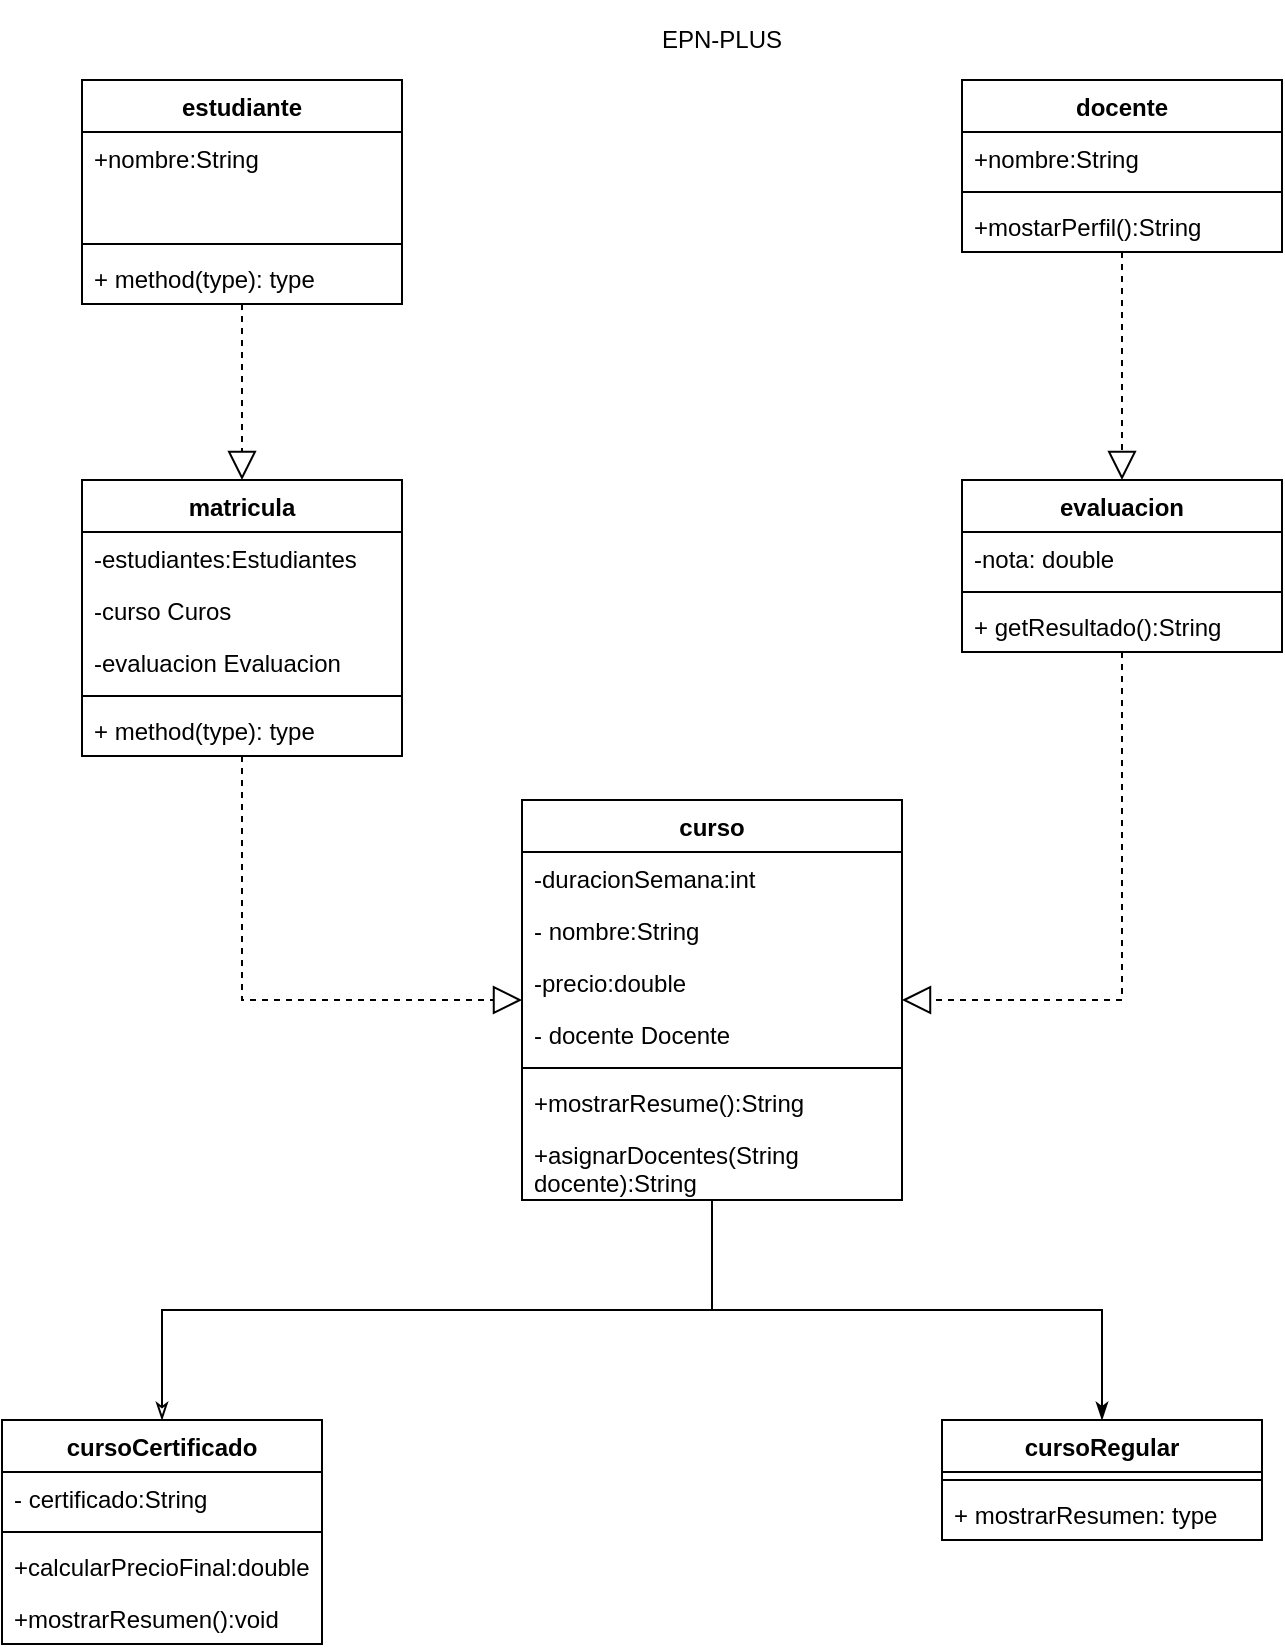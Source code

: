 <mxfile version="27.0.9">
  <diagram name="Página-1" id="wIP9r9CqLE_wxT0wXTd2">
    <mxGraphModel dx="690" dy="832" grid="1" gridSize="10" guides="1" tooltips="1" connect="1" arrows="1" fold="1" page="1" pageScale="1" pageWidth="827" pageHeight="1169" math="0" shadow="0">
      <root>
        <mxCell id="0" />
        <mxCell id="1" parent="0" />
        <mxCell id="U0l8KFGR6Ix2r8cF0inP-32" value="curso" style="swimlane;fontStyle=1;align=center;verticalAlign=top;childLayout=stackLayout;horizontal=1;startSize=26;horizontalStack=0;resizeParent=1;resizeParentMax=0;resizeLast=0;collapsible=1;marginBottom=0;whiteSpace=wrap;html=1;" vertex="1" parent="1">
          <mxGeometry x="300" y="440" width="190" height="200" as="geometry">
            <mxRectangle x="280" y="440" width="70" height="30" as="alternateBounds" />
          </mxGeometry>
        </mxCell>
        <mxCell id="U0l8KFGR6Ix2r8cF0inP-66" value="-duracionSemana:int" style="text;strokeColor=none;fillColor=none;align=left;verticalAlign=top;spacingLeft=4;spacingRight=4;overflow=hidden;rotatable=0;points=[[0,0.5],[1,0.5]];portConstraint=eastwest;whiteSpace=wrap;html=1;" vertex="1" parent="U0l8KFGR6Ix2r8cF0inP-32">
          <mxGeometry y="26" width="190" height="26" as="geometry" />
        </mxCell>
        <mxCell id="U0l8KFGR6Ix2r8cF0inP-63" value="- nombre:String" style="text;strokeColor=none;fillColor=none;align=left;verticalAlign=top;spacingLeft=4;spacingRight=4;overflow=hidden;rotatable=0;points=[[0,0.5],[1,0.5]];portConstraint=eastwest;whiteSpace=wrap;html=1;" vertex="1" parent="U0l8KFGR6Ix2r8cF0inP-32">
          <mxGeometry y="52" width="190" height="26" as="geometry" />
        </mxCell>
        <mxCell id="U0l8KFGR6Ix2r8cF0inP-67" value="-precio:double" style="text;strokeColor=none;fillColor=none;align=left;verticalAlign=top;spacingLeft=4;spacingRight=4;overflow=hidden;rotatable=0;points=[[0,0.5],[1,0.5]];portConstraint=eastwest;whiteSpace=wrap;html=1;" vertex="1" parent="U0l8KFGR6Ix2r8cF0inP-32">
          <mxGeometry y="78" width="190" height="26" as="geometry" />
        </mxCell>
        <mxCell id="U0l8KFGR6Ix2r8cF0inP-78" value="- docente Docente" style="text;strokeColor=none;fillColor=none;align=left;verticalAlign=top;spacingLeft=4;spacingRight=4;overflow=hidden;rotatable=0;points=[[0,0.5],[1,0.5]];portConstraint=eastwest;whiteSpace=wrap;html=1;" vertex="1" parent="U0l8KFGR6Ix2r8cF0inP-32">
          <mxGeometry y="104" width="190" height="26" as="geometry" />
        </mxCell>
        <mxCell id="U0l8KFGR6Ix2r8cF0inP-34" value="" style="line;strokeWidth=1;fillColor=none;align=left;verticalAlign=middle;spacingTop=-1;spacingLeft=3;spacingRight=3;rotatable=0;labelPosition=right;points=[];portConstraint=eastwest;strokeColor=inherit;" vertex="1" parent="U0l8KFGR6Ix2r8cF0inP-32">
          <mxGeometry y="130" width="190" height="8" as="geometry" />
        </mxCell>
        <mxCell id="U0l8KFGR6Ix2r8cF0inP-35" value="+mostrarResume():String" style="text;strokeColor=none;fillColor=none;align=left;verticalAlign=top;spacingLeft=4;spacingRight=4;overflow=hidden;rotatable=0;points=[[0,0.5],[1,0.5]];portConstraint=eastwest;whiteSpace=wrap;html=1;" vertex="1" parent="U0l8KFGR6Ix2r8cF0inP-32">
          <mxGeometry y="138" width="190" height="26" as="geometry" />
        </mxCell>
        <mxCell id="U0l8KFGR6Ix2r8cF0inP-79" value="+asignarDocentes(String docente):String" style="text;strokeColor=none;fillColor=none;align=left;verticalAlign=top;spacingLeft=4;spacingRight=4;overflow=hidden;rotatable=0;points=[[0,0.5],[1,0.5]];portConstraint=eastwest;whiteSpace=wrap;html=1;" vertex="1" parent="U0l8KFGR6Ix2r8cF0inP-32">
          <mxGeometry y="164" width="190" height="36" as="geometry" />
        </mxCell>
        <mxCell id="U0l8KFGR6Ix2r8cF0inP-36" value="EPN-PLUS" style="text;html=1;align=center;verticalAlign=middle;whiteSpace=wrap;rounded=0;" vertex="1" parent="1">
          <mxGeometry x="260" y="40" width="280" height="40" as="geometry" />
        </mxCell>
        <mxCell id="U0l8KFGR6Ix2r8cF0inP-69" style="edgeStyle=orthogonalEdgeStyle;rounded=0;orthogonalLoop=1;jettySize=auto;html=1;exitX=0.5;exitY=0;exitDx=0;exitDy=0;entryX=0.5;entryY=1;entryDx=0;entryDy=0;startArrow=classicThin;startFill=0;endArrow=none;" edge="1" parent="1" source="U0l8KFGR6Ix2r8cF0inP-37" target="U0l8KFGR6Ix2r8cF0inP-32">
          <mxGeometry relative="1" as="geometry" />
        </mxCell>
        <mxCell id="U0l8KFGR6Ix2r8cF0inP-37" value="cursoCertificado" style="swimlane;fontStyle=1;align=center;verticalAlign=top;childLayout=stackLayout;horizontal=1;startSize=26;horizontalStack=0;resizeParent=1;resizeParentMax=0;resizeLast=0;collapsible=1;marginBottom=0;whiteSpace=wrap;html=1;" vertex="1" parent="1">
          <mxGeometry x="40" y="750" width="160" height="112" as="geometry" />
        </mxCell>
        <mxCell id="U0l8KFGR6Ix2r8cF0inP-38" value="- certificado:String" style="text;strokeColor=none;fillColor=none;align=left;verticalAlign=top;spacingLeft=4;spacingRight=4;overflow=hidden;rotatable=0;points=[[0,0.5],[1,0.5]];portConstraint=eastwest;whiteSpace=wrap;html=1;" vertex="1" parent="U0l8KFGR6Ix2r8cF0inP-37">
          <mxGeometry y="26" width="160" height="26" as="geometry" />
        </mxCell>
        <mxCell id="U0l8KFGR6Ix2r8cF0inP-39" value="" style="line;strokeWidth=1;fillColor=none;align=left;verticalAlign=middle;spacingTop=-1;spacingLeft=3;spacingRight=3;rotatable=0;labelPosition=right;points=[];portConstraint=eastwest;strokeColor=inherit;" vertex="1" parent="U0l8KFGR6Ix2r8cF0inP-37">
          <mxGeometry y="52" width="160" height="8" as="geometry" />
        </mxCell>
        <mxCell id="U0l8KFGR6Ix2r8cF0inP-40" value="+calcularPrecioFinal:double" style="text;strokeColor=none;fillColor=none;align=left;verticalAlign=top;spacingLeft=4;spacingRight=4;overflow=hidden;rotatable=0;points=[[0,0.5],[1,0.5]];portConstraint=eastwest;whiteSpace=wrap;html=1;" vertex="1" parent="U0l8KFGR6Ix2r8cF0inP-37">
          <mxGeometry y="60" width="160" height="26" as="geometry" />
        </mxCell>
        <mxCell id="U0l8KFGR6Ix2r8cF0inP-77" value="+mostrarResumen():void" style="text;strokeColor=none;fillColor=none;align=left;verticalAlign=top;spacingLeft=4;spacingRight=4;overflow=hidden;rotatable=0;points=[[0,0.5],[1,0.5]];portConstraint=eastwest;whiteSpace=wrap;html=1;" vertex="1" parent="U0l8KFGR6Ix2r8cF0inP-37">
          <mxGeometry y="86" width="160" height="26" as="geometry" />
        </mxCell>
        <mxCell id="U0l8KFGR6Ix2r8cF0inP-70" style="edgeStyle=orthogonalEdgeStyle;rounded=0;orthogonalLoop=1;jettySize=auto;html=1;exitX=0.5;exitY=0;exitDx=0;exitDy=0;entryX=0.5;entryY=1;entryDx=0;entryDy=0;endArrow=none;startFill=1;startArrow=classicThin;" edge="1" parent="1" source="U0l8KFGR6Ix2r8cF0inP-41" target="U0l8KFGR6Ix2r8cF0inP-32">
          <mxGeometry relative="1" as="geometry" />
        </mxCell>
        <mxCell id="U0l8KFGR6Ix2r8cF0inP-41" value="cursoRegular" style="swimlane;fontStyle=1;align=center;verticalAlign=top;childLayout=stackLayout;horizontal=1;startSize=26;horizontalStack=0;resizeParent=1;resizeParentMax=0;resizeLast=0;collapsible=1;marginBottom=0;whiteSpace=wrap;html=1;" vertex="1" parent="1">
          <mxGeometry x="510" y="750" width="160" height="60" as="geometry" />
        </mxCell>
        <mxCell id="U0l8KFGR6Ix2r8cF0inP-43" value="" style="line;strokeWidth=1;fillColor=none;align=left;verticalAlign=middle;spacingTop=-1;spacingLeft=3;spacingRight=3;rotatable=0;labelPosition=right;points=[];portConstraint=eastwest;strokeColor=inherit;" vertex="1" parent="U0l8KFGR6Ix2r8cF0inP-41">
          <mxGeometry y="26" width="160" height="8" as="geometry" />
        </mxCell>
        <mxCell id="U0l8KFGR6Ix2r8cF0inP-44" value="+ mostrarResumen: type" style="text;strokeColor=none;fillColor=none;align=left;verticalAlign=top;spacingLeft=4;spacingRight=4;overflow=hidden;rotatable=0;points=[[0,0.5],[1,0.5]];portConstraint=eastwest;whiteSpace=wrap;html=1;" vertex="1" parent="U0l8KFGR6Ix2r8cF0inP-41">
          <mxGeometry y="34" width="160" height="26" as="geometry" />
        </mxCell>
        <mxCell id="U0l8KFGR6Ix2r8cF0inP-46" value="docente" style="swimlane;fontStyle=1;align=center;verticalAlign=top;childLayout=stackLayout;horizontal=1;startSize=26;horizontalStack=0;resizeParent=1;resizeParentMax=0;resizeLast=0;collapsible=1;marginBottom=0;whiteSpace=wrap;html=1;" vertex="1" parent="1">
          <mxGeometry x="520" y="80" width="160" height="86" as="geometry">
            <mxRectangle x="520" y="80" width="90" height="30" as="alternateBounds" />
          </mxGeometry>
        </mxCell>
        <mxCell id="U0l8KFGR6Ix2r8cF0inP-47" value="+nombre:String" style="text;strokeColor=none;fillColor=none;align=left;verticalAlign=top;spacingLeft=4;spacingRight=4;overflow=hidden;rotatable=0;points=[[0,0.5],[1,0.5]];portConstraint=eastwest;whiteSpace=wrap;html=1;" vertex="1" parent="U0l8KFGR6Ix2r8cF0inP-46">
          <mxGeometry y="26" width="160" height="26" as="geometry" />
        </mxCell>
        <mxCell id="U0l8KFGR6Ix2r8cF0inP-48" value="" style="line;strokeWidth=1;fillColor=none;align=left;verticalAlign=middle;spacingTop=-1;spacingLeft=3;spacingRight=3;rotatable=0;labelPosition=right;points=[];portConstraint=eastwest;strokeColor=inherit;" vertex="1" parent="U0l8KFGR6Ix2r8cF0inP-46">
          <mxGeometry y="52" width="160" height="8" as="geometry" />
        </mxCell>
        <mxCell id="U0l8KFGR6Ix2r8cF0inP-49" value="+mostarPerfil():String" style="text;strokeColor=none;fillColor=none;align=left;verticalAlign=top;spacingLeft=4;spacingRight=4;overflow=hidden;rotatable=0;points=[[0,0.5],[1,0.5]];portConstraint=eastwest;whiteSpace=wrap;html=1;" vertex="1" parent="U0l8KFGR6Ix2r8cF0inP-46">
          <mxGeometry y="60" width="160" height="26" as="geometry" />
        </mxCell>
        <mxCell id="U0l8KFGR6Ix2r8cF0inP-50" value="estudiante" style="swimlane;fontStyle=1;align=center;verticalAlign=top;childLayout=stackLayout;horizontal=1;startSize=26;horizontalStack=0;resizeParent=1;resizeParentMax=0;resizeLast=0;collapsible=1;marginBottom=0;whiteSpace=wrap;html=1;" vertex="1" parent="1">
          <mxGeometry x="80" y="80" width="160" height="112" as="geometry">
            <mxRectangle x="80" y="80" width="100" height="30" as="alternateBounds" />
          </mxGeometry>
        </mxCell>
        <mxCell id="U0l8KFGR6Ix2r8cF0inP-51" value="+nombre:String" style="text;strokeColor=none;fillColor=none;align=left;verticalAlign=top;spacingLeft=4;spacingRight=4;overflow=hidden;rotatable=0;points=[[0,0.5],[1,0.5]];portConstraint=eastwest;whiteSpace=wrap;html=1;" vertex="1" parent="U0l8KFGR6Ix2r8cF0inP-50">
          <mxGeometry y="26" width="160" height="26" as="geometry" />
        </mxCell>
        <mxCell id="U0l8KFGR6Ix2r8cF0inP-71" style="text;strokeColor=none;fillColor=none;align=left;verticalAlign=top;spacingLeft=4;spacingRight=4;overflow=hidden;rotatable=0;points=[[0,0.5],[1,0.5]];portConstraint=eastwest;whiteSpace=wrap;html=1;" vertex="1" parent="U0l8KFGR6Ix2r8cF0inP-50">
          <mxGeometry y="52" width="160" height="26" as="geometry" />
        </mxCell>
        <mxCell id="U0l8KFGR6Ix2r8cF0inP-52" value="" style="line;strokeWidth=1;fillColor=none;align=left;verticalAlign=middle;spacingTop=-1;spacingLeft=3;spacingRight=3;rotatable=0;labelPosition=right;points=[];portConstraint=eastwest;strokeColor=inherit;" vertex="1" parent="U0l8KFGR6Ix2r8cF0inP-50">
          <mxGeometry y="78" width="160" height="8" as="geometry" />
        </mxCell>
        <mxCell id="U0l8KFGR6Ix2r8cF0inP-53" value="+ method(type): type" style="text;strokeColor=none;fillColor=none;align=left;verticalAlign=top;spacingLeft=4;spacingRight=4;overflow=hidden;rotatable=0;points=[[0,0.5],[1,0.5]];portConstraint=eastwest;whiteSpace=wrap;html=1;" vertex="1" parent="U0l8KFGR6Ix2r8cF0inP-50">
          <mxGeometry y="86" width="160" height="26" as="geometry" />
        </mxCell>
        <mxCell id="U0l8KFGR6Ix2r8cF0inP-54" value="matricula" style="swimlane;fontStyle=1;align=center;verticalAlign=top;childLayout=stackLayout;horizontal=1;startSize=26;horizontalStack=0;resizeParent=1;resizeParentMax=0;resizeLast=0;collapsible=1;marginBottom=0;whiteSpace=wrap;html=1;" vertex="1" parent="1">
          <mxGeometry x="80" y="280" width="160" height="138" as="geometry">
            <mxRectangle x="80" y="280" width="90" height="30" as="alternateBounds" />
          </mxGeometry>
        </mxCell>
        <mxCell id="U0l8KFGR6Ix2r8cF0inP-55" value="-estudiantes:Estudiantes" style="text;strokeColor=none;fillColor=none;align=left;verticalAlign=top;spacingLeft=4;spacingRight=4;overflow=hidden;rotatable=0;points=[[0,0.5],[1,0.5]];portConstraint=eastwest;whiteSpace=wrap;html=1;" vertex="1" parent="U0l8KFGR6Ix2r8cF0inP-54">
          <mxGeometry y="26" width="160" height="26" as="geometry" />
        </mxCell>
        <mxCell id="U0l8KFGR6Ix2r8cF0inP-80" value="-curso Curos" style="text;strokeColor=none;fillColor=none;align=left;verticalAlign=top;spacingLeft=4;spacingRight=4;overflow=hidden;rotatable=0;points=[[0,0.5],[1,0.5]];portConstraint=eastwest;whiteSpace=wrap;html=1;" vertex="1" parent="U0l8KFGR6Ix2r8cF0inP-54">
          <mxGeometry y="52" width="160" height="26" as="geometry" />
        </mxCell>
        <mxCell id="U0l8KFGR6Ix2r8cF0inP-81" value="-evaluacion Evaluacion" style="text;strokeColor=none;fillColor=none;align=left;verticalAlign=top;spacingLeft=4;spacingRight=4;overflow=hidden;rotatable=0;points=[[0,0.5],[1,0.5]];portConstraint=eastwest;whiteSpace=wrap;html=1;" vertex="1" parent="U0l8KFGR6Ix2r8cF0inP-54">
          <mxGeometry y="78" width="160" height="26" as="geometry" />
        </mxCell>
        <mxCell id="U0l8KFGR6Ix2r8cF0inP-56" value="" style="line;strokeWidth=1;fillColor=none;align=left;verticalAlign=middle;spacingTop=-1;spacingLeft=3;spacingRight=3;rotatable=0;labelPosition=right;points=[];portConstraint=eastwest;strokeColor=inherit;" vertex="1" parent="U0l8KFGR6Ix2r8cF0inP-54">
          <mxGeometry y="104" width="160" height="8" as="geometry" />
        </mxCell>
        <mxCell id="U0l8KFGR6Ix2r8cF0inP-57" value="+ method(type): type" style="text;strokeColor=none;fillColor=none;align=left;verticalAlign=top;spacingLeft=4;spacingRight=4;overflow=hidden;rotatable=0;points=[[0,0.5],[1,0.5]];portConstraint=eastwest;whiteSpace=wrap;html=1;" vertex="1" parent="U0l8KFGR6Ix2r8cF0inP-54">
          <mxGeometry y="112" width="160" height="26" as="geometry" />
        </mxCell>
        <mxCell id="U0l8KFGR6Ix2r8cF0inP-58" value="evaluacion" style="swimlane;fontStyle=1;align=center;verticalAlign=top;childLayout=stackLayout;horizontal=1;startSize=26;horizontalStack=0;resizeParent=1;resizeParentMax=0;resizeLast=0;collapsible=1;marginBottom=0;whiteSpace=wrap;html=1;" vertex="1" parent="1">
          <mxGeometry x="520" y="280" width="160" height="86" as="geometry">
            <mxRectangle x="520" y="280" width="100" height="30" as="alternateBounds" />
          </mxGeometry>
        </mxCell>
        <mxCell id="U0l8KFGR6Ix2r8cF0inP-59" value="-nota: double" style="text;strokeColor=none;fillColor=none;align=left;verticalAlign=top;spacingLeft=4;spacingRight=4;overflow=hidden;rotatable=0;points=[[0,0.5],[1,0.5]];portConstraint=eastwest;whiteSpace=wrap;html=1;" vertex="1" parent="U0l8KFGR6Ix2r8cF0inP-58">
          <mxGeometry y="26" width="160" height="26" as="geometry" />
        </mxCell>
        <mxCell id="U0l8KFGR6Ix2r8cF0inP-60" value="" style="line;strokeWidth=1;fillColor=none;align=left;verticalAlign=middle;spacingTop=-1;spacingLeft=3;spacingRight=3;rotatable=0;labelPosition=right;points=[];portConstraint=eastwest;strokeColor=inherit;" vertex="1" parent="U0l8KFGR6Ix2r8cF0inP-58">
          <mxGeometry y="52" width="160" height="8" as="geometry" />
        </mxCell>
        <mxCell id="U0l8KFGR6Ix2r8cF0inP-61" value="+ getResultado():String&amp;nbsp;" style="text;strokeColor=none;fillColor=none;align=left;verticalAlign=top;spacingLeft=4;spacingRight=4;overflow=hidden;rotatable=0;points=[[0,0.5],[1,0.5]];portConstraint=eastwest;whiteSpace=wrap;html=1;" vertex="1" parent="U0l8KFGR6Ix2r8cF0inP-58">
          <mxGeometry y="60" width="160" height="26" as="geometry" />
        </mxCell>
        <mxCell id="U0l8KFGR6Ix2r8cF0inP-73" value="" style="endArrow=block;dashed=1;endFill=0;endSize=12;html=1;rounded=0;exitX=0.5;exitY=1;exitDx=0;exitDy=0;entryX=0.5;entryY=0;entryDx=0;entryDy=0;" edge="1" parent="1" source="U0l8KFGR6Ix2r8cF0inP-50" target="U0l8KFGR6Ix2r8cF0inP-54">
          <mxGeometry width="160" relative="1" as="geometry">
            <mxPoint x="90" y="180" as="sourcePoint" />
            <mxPoint x="250" y="180" as="targetPoint" />
          </mxGeometry>
        </mxCell>
        <mxCell id="U0l8KFGR6Ix2r8cF0inP-74" value="" style="endArrow=block;dashed=1;endFill=0;endSize=12;html=1;rounded=0;exitX=0.5;exitY=1;exitDx=0;exitDy=0;entryX=0.5;entryY=0;entryDx=0;entryDy=0;" edge="1" parent="1" source="U0l8KFGR6Ix2r8cF0inP-46" target="U0l8KFGR6Ix2r8cF0inP-58">
          <mxGeometry width="160" relative="1" as="geometry">
            <mxPoint x="599.5" y="166" as="sourcePoint" />
            <mxPoint x="599.5" y="254" as="targetPoint" />
          </mxGeometry>
        </mxCell>
        <mxCell id="U0l8KFGR6Ix2r8cF0inP-75" value="" style="endArrow=block;dashed=1;endFill=0;endSize=12;html=1;rounded=0;exitX=0.5;exitY=1;exitDx=0;exitDy=0;entryX=1;entryY=0.5;entryDx=0;entryDy=0;edgeStyle=orthogonalEdgeStyle;" edge="1" parent="1" source="U0l8KFGR6Ix2r8cF0inP-58" target="U0l8KFGR6Ix2r8cF0inP-32">
          <mxGeometry width="160" relative="1" as="geometry">
            <mxPoint x="600" y="410" as="sourcePoint" />
            <mxPoint x="480" y="480" as="targetPoint" />
          </mxGeometry>
        </mxCell>
        <mxCell id="U0l8KFGR6Ix2r8cF0inP-76" value="" style="endArrow=block;dashed=1;endFill=0;endSize=12;html=1;rounded=0;exitX=0.5;exitY=1;exitDx=0;exitDy=0;entryX=0;entryY=0.5;entryDx=0;entryDy=0;edgeStyle=orthogonalEdgeStyle;" edge="1" parent="1" source="U0l8KFGR6Ix2r8cF0inP-54" target="U0l8KFGR6Ix2r8cF0inP-32">
          <mxGeometry width="160" relative="1" as="geometry">
            <mxPoint x="150" y="382" as="sourcePoint" />
            <mxPoint x="150" y="470" as="targetPoint" />
          </mxGeometry>
        </mxCell>
      </root>
    </mxGraphModel>
  </diagram>
</mxfile>
